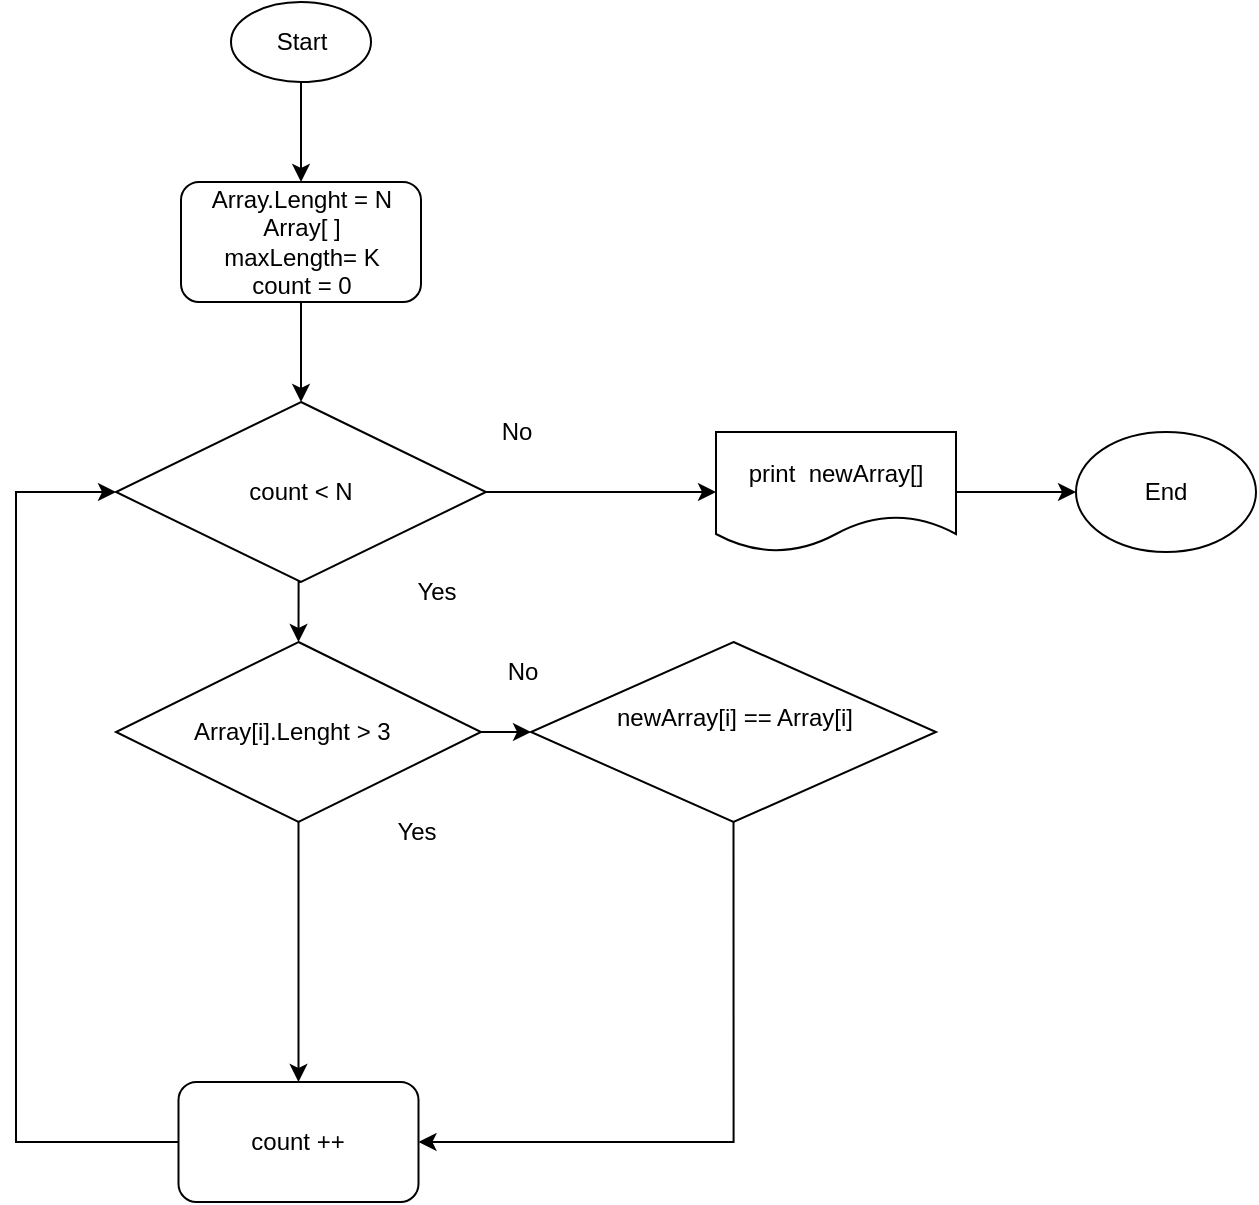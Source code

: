 <mxfile version="20.8.16" type="device"><diagram name="Страница 1" id="cC7yzhLXNu89Qp9YoOEQ"><mxGraphModel dx="864" dy="516" grid="1" gridSize="10" guides="1" tooltips="1" connect="1" arrows="1" fold="1" page="1" pageScale="1" pageWidth="827" pageHeight="1169" math="0" shadow="0"><root><mxCell id="0"/><mxCell id="1" parent="0"/><mxCell id="FfKZszcLrYAf212yyr8o-1" value="" style="edgeStyle=orthogonalEdgeStyle;rounded=0;orthogonalLoop=1;jettySize=auto;html=1;fontSize=12;" edge="1" parent="1" source="FfKZszcLrYAf212yyr8o-2" target="FfKZszcLrYAf212yyr8o-4"><mxGeometry relative="1" as="geometry"/></mxCell><mxCell id="FfKZszcLrYAf212yyr8o-2" value="Start" style="ellipse;whiteSpace=wrap;html=1;" vertex="1" parent="1"><mxGeometry x="157.5" y="30" width="70" height="40" as="geometry"/></mxCell><mxCell id="FfKZszcLrYAf212yyr8o-3" value="" style="edgeStyle=orthogonalEdgeStyle;rounded=0;orthogonalLoop=1;jettySize=auto;html=1;fontSize=12;" edge="1" parent="1" source="FfKZszcLrYAf212yyr8o-4" target="FfKZszcLrYAf212yyr8o-7"><mxGeometry relative="1" as="geometry"/></mxCell><mxCell id="FfKZszcLrYAf212yyr8o-4" value="Array.Lenght = N&lt;br style=&quot;border-color: var(--border-color);&quot;&gt;Array[ ]&lt;br&gt;maxLength= K&lt;br&gt;count = 0" style="rounded=1;whiteSpace=wrap;html=1;fontSize=12;" vertex="1" parent="1"><mxGeometry x="132.5" y="120" width="120" height="60" as="geometry"/></mxCell><mxCell id="FfKZszcLrYAf212yyr8o-5" value="" style="edgeStyle=orthogonalEdgeStyle;rounded=0;orthogonalLoop=1;jettySize=auto;html=1;fontSize=12;" edge="1" parent="1" source="FfKZszcLrYAf212yyr8o-7" target="FfKZszcLrYAf212yyr8o-9"><mxGeometry relative="1" as="geometry"/></mxCell><mxCell id="FfKZszcLrYAf212yyr8o-28" style="edgeStyle=orthogonalEdgeStyle;rounded=0;orthogonalLoop=1;jettySize=auto;html=1;exitX=0.5;exitY=1;exitDx=0;exitDy=0;entryX=0.5;entryY=0;entryDx=0;entryDy=0;" edge="1" parent="1" source="FfKZszcLrYAf212yyr8o-7" target="FfKZszcLrYAf212yyr8o-13"><mxGeometry relative="1" as="geometry"/></mxCell><mxCell id="FfKZszcLrYAf212yyr8o-7" value="count &amp;lt; N" style="rhombus;whiteSpace=wrap;html=1;fontSize=12;" vertex="1" parent="1"><mxGeometry x="100" y="230" width="185" height="90" as="geometry"/></mxCell><mxCell id="FfKZszcLrYAf212yyr8o-30" style="edgeStyle=orthogonalEdgeStyle;rounded=0;orthogonalLoop=1;jettySize=auto;html=1;exitX=1;exitY=0.5;exitDx=0;exitDy=0;entryX=0;entryY=0.5;entryDx=0;entryDy=0;" edge="1" parent="1" source="FfKZszcLrYAf212yyr8o-9" target="FfKZszcLrYAf212yyr8o-10"><mxGeometry relative="1" as="geometry"/></mxCell><mxCell id="FfKZszcLrYAf212yyr8o-9" value="print&amp;nbsp; newArray[]" style="shape=document;whiteSpace=wrap;html=1;boundedLbl=1;fontSize=12;" vertex="1" parent="1"><mxGeometry x="400" y="245" width="120" height="60" as="geometry"/></mxCell><mxCell id="FfKZszcLrYAf212yyr8o-10" value="End" style="ellipse;whiteSpace=wrap;html=1;fontSize=12;" vertex="1" parent="1"><mxGeometry x="580" y="245" width="90" height="60" as="geometry"/></mxCell><mxCell id="FfKZszcLrYAf212yyr8o-11" value="" style="edgeStyle=orthogonalEdgeStyle;rounded=0;orthogonalLoop=1;jettySize=auto;html=1;fontSize=12;" edge="1" parent="1" source="FfKZszcLrYAf212yyr8o-13" target="FfKZszcLrYAf212yyr8o-15"><mxGeometry relative="1" as="geometry"/></mxCell><mxCell id="FfKZszcLrYAf212yyr8o-12" value="" style="edgeStyle=orthogonalEdgeStyle;rounded=0;orthogonalLoop=1;jettySize=auto;html=1;fontSize=12;entryX=0.5;entryY=0;entryDx=0;entryDy=0;" edge="1" parent="1" source="FfKZszcLrYAf212yyr8o-13" target="FfKZszcLrYAf212yyr8o-21"><mxGeometry relative="1" as="geometry"><mxPoint x="215" y="470" as="targetPoint"/></mxGeometry></mxCell><mxCell id="FfKZszcLrYAf212yyr8o-13" value="Array[i].Lenght &amp;gt; 3&amp;nbsp;&amp;nbsp;" style="rhombus;whiteSpace=wrap;html=1;fontSize=12;" vertex="1" parent="1"><mxGeometry x="100" y="350" width="182.5" height="90" as="geometry"/></mxCell><mxCell id="FfKZszcLrYAf212yyr8o-27" style="edgeStyle=orthogonalEdgeStyle;rounded=0;orthogonalLoop=1;jettySize=auto;html=1;exitX=0.5;exitY=1;exitDx=0;exitDy=0;entryX=1;entryY=0.5;entryDx=0;entryDy=0;" edge="1" parent="1" source="FfKZszcLrYAf212yyr8o-15" target="FfKZszcLrYAf212yyr8o-21"><mxGeometry relative="1" as="geometry"/></mxCell><mxCell id="FfKZszcLrYAf212yyr8o-15" value="newArray[i] == Array[i]&lt;br&gt;&amp;nbsp;" style="rhombus;whiteSpace=wrap;html=1;fontSize=12;" vertex="1" parent="1"><mxGeometry x="307.5" y="350" width="202.5" height="90" as="geometry"/></mxCell><mxCell id="FfKZszcLrYAf212yyr8o-31" style="edgeStyle=orthogonalEdgeStyle;rounded=0;orthogonalLoop=1;jettySize=auto;html=1;exitX=0;exitY=0.5;exitDx=0;exitDy=0;entryX=0;entryY=0.5;entryDx=0;entryDy=0;" edge="1" parent="1" source="FfKZszcLrYAf212yyr8o-21" target="FfKZszcLrYAf212yyr8o-7"><mxGeometry relative="1" as="geometry"><Array as="points"><mxPoint x="50" y="600"/><mxPoint x="50" y="275"/></Array></mxGeometry></mxCell><mxCell id="FfKZszcLrYAf212yyr8o-21" value="count ++" style="rounded=1;whiteSpace=wrap;html=1;fontSize=12;" vertex="1" parent="1"><mxGeometry x="131.25" y="570" width="120" height="60" as="geometry"/></mxCell><mxCell id="FfKZszcLrYAf212yyr8o-22" value="Yes" style="text;html=1;align=center;verticalAlign=middle;resizable=0;points=[];autosize=1;strokeColor=none;fillColor=none;fontSize=12;" vertex="1" parent="1"><mxGeometry x="240" y="310" width="40" height="30" as="geometry"/></mxCell><mxCell id="FfKZszcLrYAf212yyr8o-23" value="Yes" style="text;html=1;align=center;verticalAlign=middle;resizable=0;points=[];autosize=1;strokeColor=none;fillColor=none;fontSize=12;" vertex="1" parent="1"><mxGeometry x="230" y="430" width="40" height="30" as="geometry"/></mxCell><mxCell id="FfKZszcLrYAf212yyr8o-24" value="No" style="text;html=1;align=center;verticalAlign=middle;resizable=0;points=[];autosize=1;strokeColor=none;fillColor=none;fontSize=12;" vertex="1" parent="1"><mxGeometry x="280" y="230" width="40" height="30" as="geometry"/></mxCell><mxCell id="FfKZszcLrYAf212yyr8o-25" value="No" style="text;html=1;align=center;verticalAlign=middle;resizable=0;points=[];autosize=1;strokeColor=none;fillColor=none;fontSize=12;" vertex="1" parent="1"><mxGeometry x="282.5" y="350" width="40" height="30" as="geometry"/></mxCell></root></mxGraphModel></diagram></mxfile>